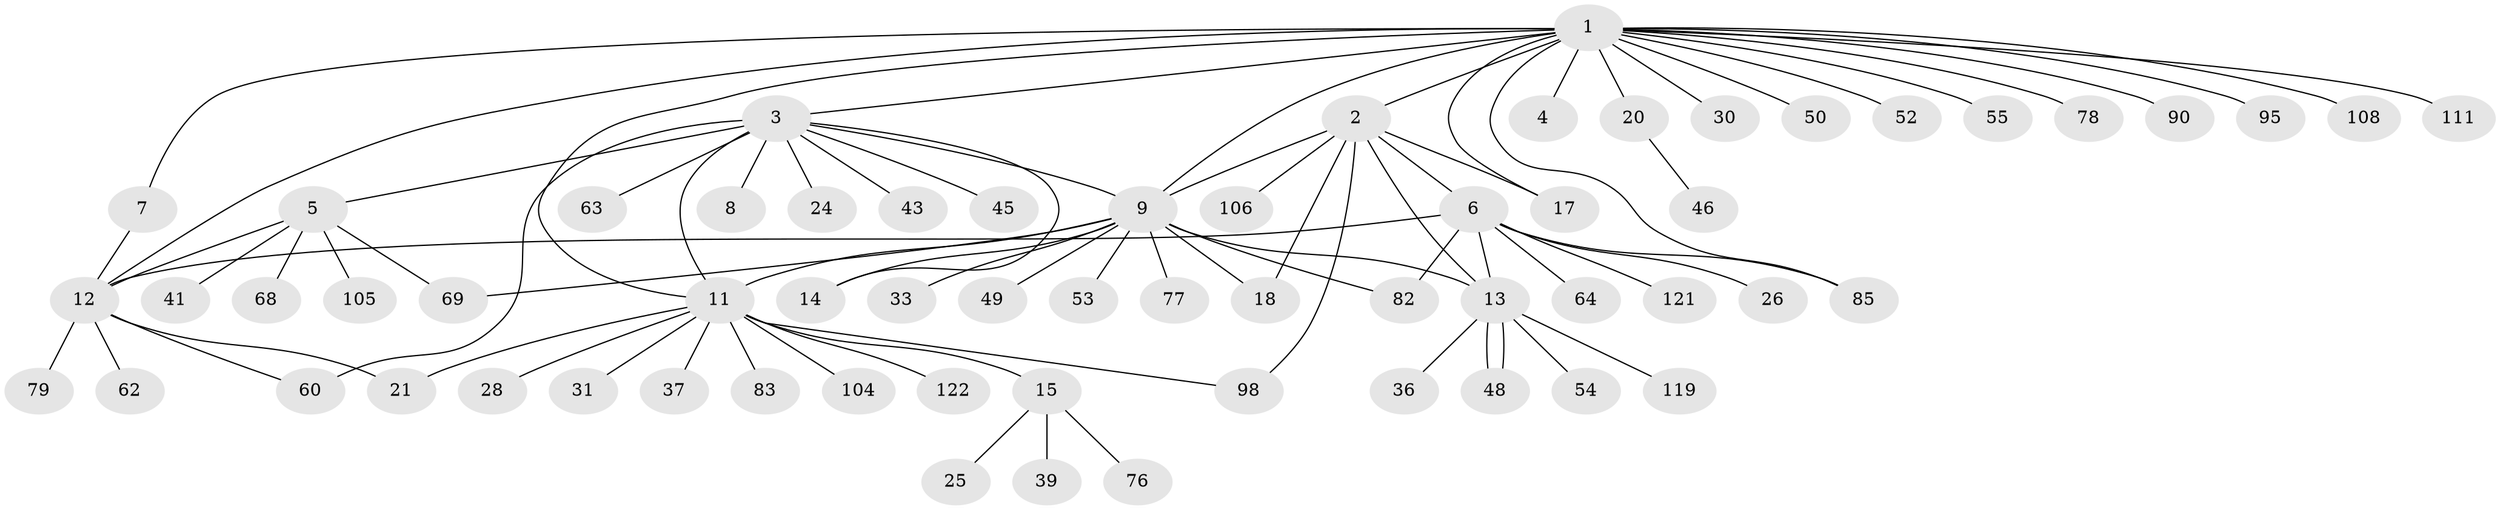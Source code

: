 // original degree distribution, {20: 0.007874015748031496, 8: 0.023622047244094488, 9: 0.007874015748031496, 1: 0.5669291338582677, 6: 0.015748031496062992, 3: 0.11811023622047244, 13: 0.007874015748031496, 4: 0.023622047244094488, 12: 0.007874015748031496, 7: 0.015748031496062992, 5: 0.03937007874015748, 2: 0.16535433070866143}
// Generated by graph-tools (version 1.1) at 2025/14/03/09/25 04:14:39]
// undirected, 63 vertices, 81 edges
graph export_dot {
graph [start="1"]
  node [color=gray90,style=filled];
  1;
  2;
  3 [super="+29+10+92+38"];
  4;
  5;
  6;
  7 [super="+89"];
  8;
  9 [super="+42+86+87+120+126+94+118+88+35+19"];
  11 [super="+27+32"];
  12 [super="+61+16+123"];
  13;
  14;
  15 [super="+56"];
  17 [super="+101"];
  18 [super="+65"];
  20 [super="+22+59"];
  21 [super="+113+40"];
  24;
  25;
  26;
  28 [super="+74"];
  30;
  31 [super="+99+70"];
  33;
  36 [super="+57"];
  37;
  39;
  41;
  43;
  45;
  46;
  48 [super="+102"];
  49;
  50;
  52;
  53;
  54;
  55;
  60 [super="+103+127"];
  62 [super="+71"];
  63;
  64 [super="+67"];
  68 [super="+116"];
  69 [super="+75"];
  76;
  77;
  78;
  79;
  82;
  83;
  85;
  90;
  95;
  98 [super="+114"];
  104;
  105;
  106;
  108;
  111;
  119;
  121;
  122;
  1 -- 2;
  1 -- 3;
  1 -- 4;
  1 -- 7;
  1 -- 9 [weight=2];
  1 -- 11;
  1 -- 17;
  1 -- 20;
  1 -- 30;
  1 -- 50;
  1 -- 52;
  1 -- 55;
  1 -- 78;
  1 -- 85;
  1 -- 90;
  1 -- 95;
  1 -- 108;
  1 -- 111;
  1 -- 12;
  2 -- 6;
  2 -- 13;
  2 -- 18;
  2 -- 98;
  2 -- 106;
  2 -- 9;
  2 -- 17;
  3 -- 5;
  3 -- 8;
  3 -- 14;
  3 -- 43;
  3 -- 11;
  3 -- 63;
  3 -- 24;
  3 -- 60 [weight=2];
  3 -- 45;
  3 -- 9;
  5 -- 12;
  5 -- 41;
  5 -- 68;
  5 -- 69;
  5 -- 105;
  6 -- 13;
  6 -- 26;
  6 -- 64;
  6 -- 82;
  6 -- 85;
  6 -- 121;
  6 -- 12;
  7 -- 12;
  9 -- 11 [weight=2];
  9 -- 14 [weight=2];
  9 -- 82;
  9 -- 49;
  9 -- 53;
  9 -- 13;
  9 -- 33;
  9 -- 18;
  9 -- 69;
  9 -- 77 [weight=2];
  11 -- 15;
  11 -- 21;
  11 -- 28;
  11 -- 31;
  11 -- 37;
  11 -- 98;
  11 -- 104;
  11 -- 83;
  11 -- 122;
  12 -- 60;
  12 -- 79;
  12 -- 62;
  12 -- 21;
  13 -- 36;
  13 -- 48;
  13 -- 48;
  13 -- 54;
  13 -- 119;
  15 -- 25;
  15 -- 39;
  15 -- 76;
  20 -- 46;
}

